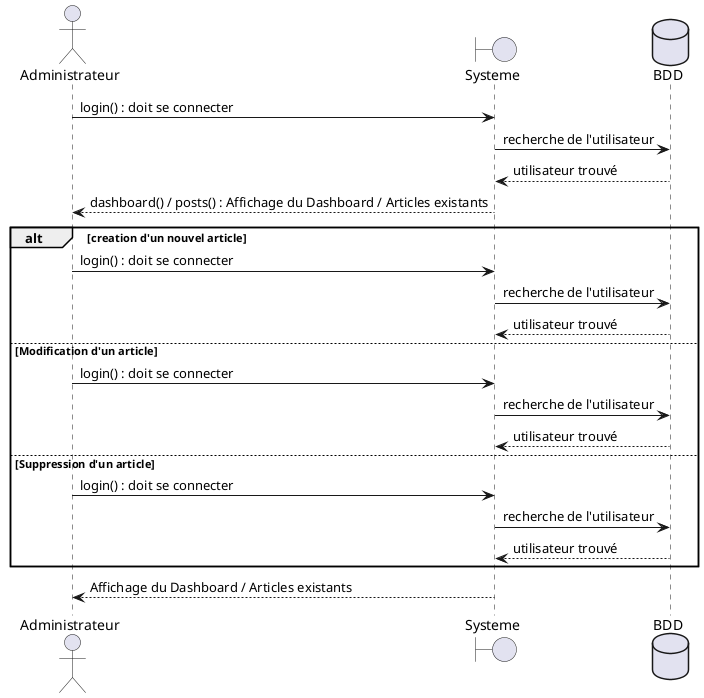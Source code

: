 @startuml modifier creer supprimer un article

actor Administrateur
boundary Systeme
database BDD

Administrateur -> Systeme: login() : doit se connecter
Systeme -> BDD: recherche de l'utilisateur
BDD --> Systeme : utilisateur trouvé
Systeme --> Administrateur: dashboard() / posts() : Affichage du Dashboard / Articles existants

alt creation d'un nouvel article
    Administrateur -> Systeme: login() : doit se connecter
    Systeme -> BDD: recherche de l'utilisateur
    BDD --> Systeme : utilisateur trouvé
else Modification d'un article
    Administrateur -> Systeme: login() : doit se connecter
    Systeme -> BDD: recherche de l'utilisateur
    BDD --> Systeme : utilisateur trouvé
else Suppression d'un article
    Administrateur -> Systeme: login() : doit se connecter
    Systeme -> BDD: recherche de l'utilisateur
    BDD --> Systeme : utilisateur trouvé
end

Systeme --> Administrateur: Affichage du Dashboard / Articles existants

@enduml